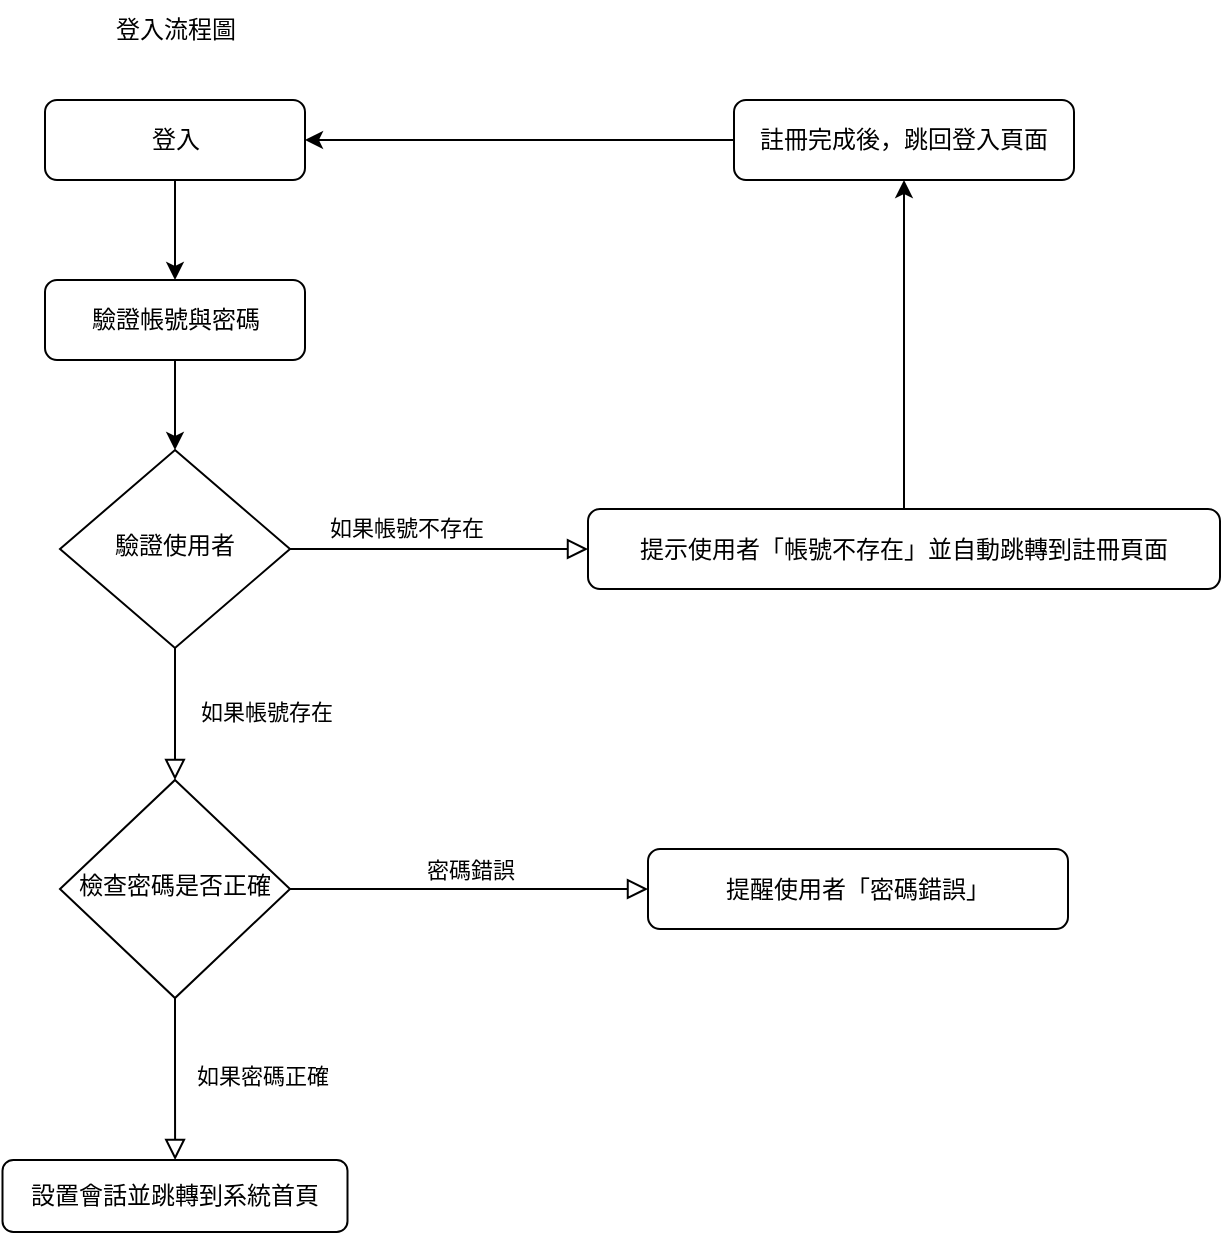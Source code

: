 <mxfile version="24.7.16">
  <diagram id="C5RBs43oDa-KdzZeNtuy" name="Page-1">
    <mxGraphModel dx="1434" dy="782" grid="1" gridSize="10" guides="1" tooltips="1" connect="1" arrows="1" fold="1" page="1" pageScale="1" pageWidth="827" pageHeight="1169" math="0" shadow="0">
      <root>
        <mxCell id="WIyWlLk6GJQsqaUBKTNV-0" />
        <mxCell id="WIyWlLk6GJQsqaUBKTNV-1" parent="WIyWlLk6GJQsqaUBKTNV-0" />
        <mxCell id="nLiXJdlD6BryKtPg3rHf-0" style="edgeStyle=orthogonalEdgeStyle;rounded=0;orthogonalLoop=1;jettySize=auto;html=1;exitX=0.5;exitY=1;exitDx=0;exitDy=0;" edge="1" parent="WIyWlLk6GJQsqaUBKTNV-1" source="nLiXJdlD6BryKtPg3rHf-1" target="nLiXJdlD6BryKtPg3rHf-13">
          <mxGeometry relative="1" as="geometry" />
        </mxCell>
        <mxCell id="nLiXJdlD6BryKtPg3rHf-1" value="登入" style="rounded=1;whiteSpace=wrap;html=1;fontSize=12;glass=0;strokeWidth=1;shadow=0;" vertex="1" parent="WIyWlLk6GJQsqaUBKTNV-1">
          <mxGeometry x="142.5" y="70" width="130" height="40" as="geometry" />
        </mxCell>
        <mxCell id="nLiXJdlD6BryKtPg3rHf-2" value="如果帳號存在" style="rounded=0;html=1;jettySize=auto;orthogonalLoop=1;fontSize=11;endArrow=block;endFill=0;endSize=8;strokeWidth=1;shadow=0;labelBackgroundColor=none;edgeStyle=orthogonalEdgeStyle;" edge="1" parent="WIyWlLk6GJQsqaUBKTNV-1" source="nLiXJdlD6BryKtPg3rHf-4" target="nLiXJdlD6BryKtPg3rHf-9">
          <mxGeometry x="-0.05" y="45" relative="1" as="geometry">
            <mxPoint as="offset" />
          </mxGeometry>
        </mxCell>
        <mxCell id="nLiXJdlD6BryKtPg3rHf-3" value="如果帳號不存在" style="edgeStyle=orthogonalEdgeStyle;rounded=0;html=1;jettySize=auto;orthogonalLoop=1;fontSize=11;endArrow=block;endFill=0;endSize=8;strokeWidth=1;shadow=0;labelBackgroundColor=none;" edge="1" parent="WIyWlLk6GJQsqaUBKTNV-1" source="nLiXJdlD6BryKtPg3rHf-4" target="nLiXJdlD6BryKtPg3rHf-6">
          <mxGeometry x="-0.223" y="11" relative="1" as="geometry">
            <mxPoint as="offset" />
          </mxGeometry>
        </mxCell>
        <mxCell id="nLiXJdlD6BryKtPg3rHf-4" value="驗證使用者" style="rhombus;whiteSpace=wrap;html=1;shadow=0;fontFamily=Helvetica;fontSize=12;align=center;strokeWidth=1;spacing=6;spacingTop=-4;" vertex="1" parent="WIyWlLk6GJQsqaUBKTNV-1">
          <mxGeometry x="150" y="245" width="115" height="99" as="geometry" />
        </mxCell>
        <mxCell id="nLiXJdlD6BryKtPg3rHf-5" value="" style="edgeStyle=orthogonalEdgeStyle;rounded=0;orthogonalLoop=1;jettySize=auto;html=1;" edge="1" parent="WIyWlLk6GJQsqaUBKTNV-1" source="nLiXJdlD6BryKtPg3rHf-6" target="nLiXJdlD6BryKtPg3rHf-16">
          <mxGeometry relative="1" as="geometry" />
        </mxCell>
        <mxCell id="nLiXJdlD6BryKtPg3rHf-6" value="提示使用者「帳號不存在」並自動跳轉到註冊頁面" style="rounded=1;whiteSpace=wrap;html=1;fontSize=12;glass=0;strokeWidth=1;shadow=0;" vertex="1" parent="WIyWlLk6GJQsqaUBKTNV-1">
          <mxGeometry x="414" y="274.5" width="316" height="40" as="geometry" />
        </mxCell>
        <mxCell id="nLiXJdlD6BryKtPg3rHf-7" value="如果密碼正確" style="rounded=0;html=1;jettySize=auto;orthogonalLoop=1;fontSize=11;endArrow=block;endFill=0;endSize=8;strokeWidth=1;shadow=0;labelBackgroundColor=none;edgeStyle=orthogonalEdgeStyle;" edge="1" parent="WIyWlLk6GJQsqaUBKTNV-1" source="nLiXJdlD6BryKtPg3rHf-9" target="nLiXJdlD6BryKtPg3rHf-10">
          <mxGeometry x="-0.046" y="43" relative="1" as="geometry">
            <mxPoint as="offset" />
          </mxGeometry>
        </mxCell>
        <mxCell id="nLiXJdlD6BryKtPg3rHf-8" value="密碼錯誤" style="edgeStyle=orthogonalEdgeStyle;rounded=0;html=1;jettySize=auto;orthogonalLoop=1;fontSize=11;endArrow=block;endFill=0;endSize=8;strokeWidth=1;shadow=0;labelBackgroundColor=none;" edge="1" parent="WIyWlLk6GJQsqaUBKTNV-1" source="nLiXJdlD6BryKtPg3rHf-9" target="nLiXJdlD6BryKtPg3rHf-11">
          <mxGeometry y="10" relative="1" as="geometry">
            <mxPoint as="offset" />
          </mxGeometry>
        </mxCell>
        <mxCell id="nLiXJdlD6BryKtPg3rHf-9" value="檢查密碼是否正確" style="rhombus;whiteSpace=wrap;html=1;shadow=0;fontFamily=Helvetica;fontSize=12;align=center;strokeWidth=1;spacing=6;spacingTop=-4;" vertex="1" parent="WIyWlLk6GJQsqaUBKTNV-1">
          <mxGeometry x="150" y="410" width="115" height="109" as="geometry" />
        </mxCell>
        <mxCell id="nLiXJdlD6BryKtPg3rHf-10" value="設置會話並跳轉到系統首頁" style="rounded=1;whiteSpace=wrap;html=1;fontSize=12;glass=0;strokeWidth=1;shadow=0;" vertex="1" parent="WIyWlLk6GJQsqaUBKTNV-1">
          <mxGeometry x="121.25" y="600" width="172.5" height="36" as="geometry" />
        </mxCell>
        <mxCell id="nLiXJdlD6BryKtPg3rHf-11" value="提醒使用者「密碼錯誤」" style="rounded=1;whiteSpace=wrap;html=1;fontSize=12;glass=0;strokeWidth=1;shadow=0;" vertex="1" parent="WIyWlLk6GJQsqaUBKTNV-1">
          <mxGeometry x="444" y="444.5" width="210" height="40" as="geometry" />
        </mxCell>
        <mxCell id="nLiXJdlD6BryKtPg3rHf-12" style="edgeStyle=orthogonalEdgeStyle;rounded=0;orthogonalLoop=1;jettySize=auto;html=1;entryX=0.5;entryY=0;entryDx=0;entryDy=0;" edge="1" parent="WIyWlLk6GJQsqaUBKTNV-1" source="nLiXJdlD6BryKtPg3rHf-13" target="nLiXJdlD6BryKtPg3rHf-4">
          <mxGeometry relative="1" as="geometry" />
        </mxCell>
        <mxCell id="nLiXJdlD6BryKtPg3rHf-13" value="驗證帳號與密碼" style="rounded=1;whiteSpace=wrap;html=1;fontSize=12;glass=0;strokeWidth=1;shadow=0;" vertex="1" parent="WIyWlLk6GJQsqaUBKTNV-1">
          <mxGeometry x="142.5" y="160" width="130" height="40" as="geometry" />
        </mxCell>
        <mxCell id="nLiXJdlD6BryKtPg3rHf-14" value="登入流程圖" style="text;html=1;align=center;verticalAlign=middle;whiteSpace=wrap;rounded=0;strokeColor=none;" vertex="1" parent="WIyWlLk6GJQsqaUBKTNV-1">
          <mxGeometry x="157.5" y="20" width="100" height="30" as="geometry" />
        </mxCell>
        <mxCell id="nLiXJdlD6BryKtPg3rHf-15" style="edgeStyle=orthogonalEdgeStyle;rounded=0;orthogonalLoop=1;jettySize=auto;html=1;exitX=0;exitY=0.5;exitDx=0;exitDy=0;entryX=1;entryY=0.5;entryDx=0;entryDy=0;" edge="1" parent="WIyWlLk6GJQsqaUBKTNV-1" source="nLiXJdlD6BryKtPg3rHf-16" target="nLiXJdlD6BryKtPg3rHf-1">
          <mxGeometry relative="1" as="geometry" />
        </mxCell>
        <mxCell id="nLiXJdlD6BryKtPg3rHf-16" value="註冊完成後，跳回登入頁面" style="rounded=1;whiteSpace=wrap;html=1;fontSize=12;glass=0;strokeWidth=1;shadow=0;" vertex="1" parent="WIyWlLk6GJQsqaUBKTNV-1">
          <mxGeometry x="487" y="70" width="170" height="40" as="geometry" />
        </mxCell>
      </root>
    </mxGraphModel>
  </diagram>
</mxfile>

